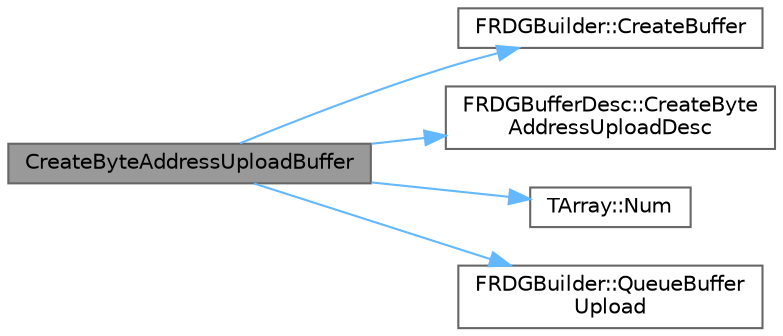 digraph "CreateByteAddressUploadBuffer"
{
 // INTERACTIVE_SVG=YES
 // LATEX_PDF_SIZE
  bgcolor="transparent";
  edge [fontname=Helvetica,fontsize=10,labelfontname=Helvetica,labelfontsize=10];
  node [fontname=Helvetica,fontsize=10,shape=box,height=0.2,width=0.4];
  rankdir="LR";
  Node1 [id="Node000001",label="CreateByteAddressUploadBuffer",height=0.2,width=0.4,color="gray40", fillcolor="grey60", style="filled", fontcolor="black",tooltip="Helper to create a byte address upload buffer with initial data from a TArray."];
  Node1 -> Node2 [id="edge1_Node000001_Node000002",color="steelblue1",style="solid",tooltip=" "];
  Node2 [id="Node000002",label="FRDGBuilder::CreateBuffer",height=0.2,width=0.4,color="grey40", fillcolor="white", style="filled",URL="$d5/dac/classFRDGBuilder.html#a946329b52631a52c3db9a64cf34c3d27",tooltip="Create graph tracked buffer from a descriptor."];
  Node1 -> Node3 [id="edge2_Node000001_Node000003",color="steelblue1",style="solid",tooltip=" "];
  Node3 [id="Node000003",label="FRDGBufferDesc::CreateByte\lAddressUploadDesc",height=0.2,width=0.4,color="grey40", fillcolor="white", style="filled",URL="$da/da2/structFRDGBufferDesc.html#a1de8a43a0ae517d034b45b7c38d7f168",tooltip=" "];
  Node1 -> Node4 [id="edge3_Node000001_Node000004",color="steelblue1",style="solid",tooltip=" "];
  Node4 [id="Node000004",label="TArray::Num",height=0.2,width=0.4,color="grey40", fillcolor="white", style="filled",URL="$d4/d52/classTArray.html#adcbf9ca48677a9c0c3830cd862dd40d8",tooltip="Returns number of elements in array."];
  Node1 -> Node5 [id="edge4_Node000001_Node000005",color="steelblue1",style="solid",tooltip=" "];
  Node5 [id="Node000005",label="FRDGBuilder::QueueBuffer\lUpload",height=0.2,width=0.4,color="grey40", fillcolor="white", style="filled",URL="$d5/dac/classFRDGBuilder.html#ad62c17d5a16bd8c205cfad549d0b482d",tooltip="Queues a buffer upload operation prior to execution."];
}
